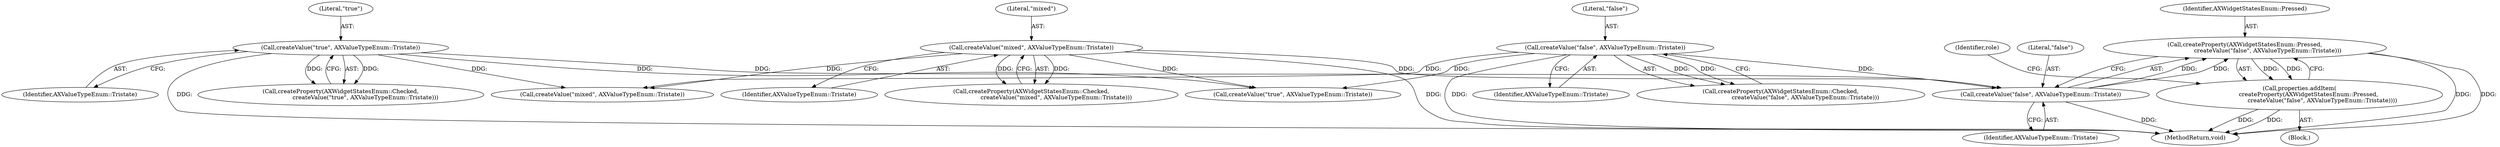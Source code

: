 digraph "0_Chrome_d27468a832d5316884bd02f459cbf493697fd7e1_32@API" {
"1000178" [label="(Call,createProperty(AXWidgetStatesEnum::Pressed,\n                         createValue(\"false\", AXValueTypeEnum::Tristate)))"];
"1000180" [label="(Call,createValue(\"false\", AXValueTypeEnum::Tristate))"];
"1000123" [label="(Call,createValue(\"false\", AXValueTypeEnum::Tristate))"];
"1000139" [label="(Call,createValue(\"mixed\", AXValueTypeEnum::Tristate))"];
"1000131" [label="(Call,createValue(\"true\", AXValueTypeEnum::Tristate))"];
"1000177" [label="(Call,properties.addItem(\n          createProperty(AXWidgetStatesEnum::Pressed,\n                         createValue(\"false\", AXValueTypeEnum::Tristate))))"];
"1000182" [label="(Identifier,AXValueTypeEnum::Tristate)"];
"1000176" [label="(Block,)"];
"1000179" [label="(Identifier,AXWidgetStatesEnum::Pressed)"];
"1000139" [label="(Call,createValue(\"mixed\", AXValueTypeEnum::Tristate))"];
"1000225" [label="(MethodReturn,void)"];
"1000140" [label="(Literal,\"mixed\")"];
"1000209" [label="(Identifier,role)"];
"1000178" [label="(Call,createProperty(AXWidgetStatesEnum::Pressed,\n                         createValue(\"false\", AXValueTypeEnum::Tristate)))"];
"1000180" [label="(Call,createValue(\"false\", AXValueTypeEnum::Tristate))"];
"1000181" [label="(Literal,\"false\")"];
"1000125" [label="(Identifier,AXValueTypeEnum::Tristate)"];
"1000177" [label="(Call,properties.addItem(\n          createProperty(AXWidgetStatesEnum::Pressed,\n                         createValue(\"false\", AXValueTypeEnum::Tristate))))"];
"1000131" [label="(Call,createValue(\"true\", AXValueTypeEnum::Tristate))"];
"1000204" [label="(Call,createValue(\"true\", AXValueTypeEnum::Tristate))"];
"1000137" [label="(Call,createProperty(AXWidgetStatesEnum::Checked,\n                           createValue(\"mixed\", AXValueTypeEnum::Tristate)))"];
"1000132" [label="(Literal,\"true\")"];
"1000141" [label="(Identifier,AXValueTypeEnum::Tristate)"];
"1000121" [label="(Call,createProperty(AXWidgetStatesEnum::Checked,\n                           createValue(\"false\", AXValueTypeEnum::Tristate)))"];
"1000123" [label="(Call,createValue(\"false\", AXValueTypeEnum::Tristate))"];
"1000133" [label="(Identifier,AXValueTypeEnum::Tristate)"];
"1000124" [label="(Literal,\"false\")"];
"1000129" [label="(Call,createProperty(AXWidgetStatesEnum::Checked,\n                           createValue(\"true\", AXValueTypeEnum::Tristate)))"];
"1000197" [label="(Call,createValue(\"mixed\", AXValueTypeEnum::Tristate))"];
"1000178" -> "1000177"  [label="AST: "];
"1000178" -> "1000180"  [label="CFG: "];
"1000179" -> "1000178"  [label="AST: "];
"1000180" -> "1000178"  [label="AST: "];
"1000177" -> "1000178"  [label="CFG: "];
"1000178" -> "1000225"  [label="DDG: "];
"1000178" -> "1000225"  [label="DDG: "];
"1000178" -> "1000177"  [label="DDG: "];
"1000178" -> "1000177"  [label="DDG: "];
"1000180" -> "1000178"  [label="DDG: "];
"1000180" -> "1000178"  [label="DDG: "];
"1000180" -> "1000182"  [label="CFG: "];
"1000181" -> "1000180"  [label="AST: "];
"1000182" -> "1000180"  [label="AST: "];
"1000180" -> "1000225"  [label="DDG: "];
"1000123" -> "1000180"  [label="DDG: "];
"1000139" -> "1000180"  [label="DDG: "];
"1000131" -> "1000180"  [label="DDG: "];
"1000123" -> "1000121"  [label="AST: "];
"1000123" -> "1000125"  [label="CFG: "];
"1000124" -> "1000123"  [label="AST: "];
"1000125" -> "1000123"  [label="AST: "];
"1000121" -> "1000123"  [label="CFG: "];
"1000123" -> "1000225"  [label="DDG: "];
"1000123" -> "1000121"  [label="DDG: "];
"1000123" -> "1000121"  [label="DDG: "];
"1000123" -> "1000197"  [label="DDG: "];
"1000123" -> "1000204"  [label="DDG: "];
"1000139" -> "1000137"  [label="AST: "];
"1000139" -> "1000141"  [label="CFG: "];
"1000140" -> "1000139"  [label="AST: "];
"1000141" -> "1000139"  [label="AST: "];
"1000137" -> "1000139"  [label="CFG: "];
"1000139" -> "1000225"  [label="DDG: "];
"1000139" -> "1000137"  [label="DDG: "];
"1000139" -> "1000137"  [label="DDG: "];
"1000139" -> "1000197"  [label="DDG: "];
"1000139" -> "1000204"  [label="DDG: "];
"1000131" -> "1000129"  [label="AST: "];
"1000131" -> "1000133"  [label="CFG: "];
"1000132" -> "1000131"  [label="AST: "];
"1000133" -> "1000131"  [label="AST: "];
"1000129" -> "1000131"  [label="CFG: "];
"1000131" -> "1000225"  [label="DDG: "];
"1000131" -> "1000129"  [label="DDG: "];
"1000131" -> "1000129"  [label="DDG: "];
"1000131" -> "1000197"  [label="DDG: "];
"1000131" -> "1000204"  [label="DDG: "];
"1000177" -> "1000176"  [label="AST: "];
"1000209" -> "1000177"  [label="CFG: "];
"1000177" -> "1000225"  [label="DDG: "];
"1000177" -> "1000225"  [label="DDG: "];
}
